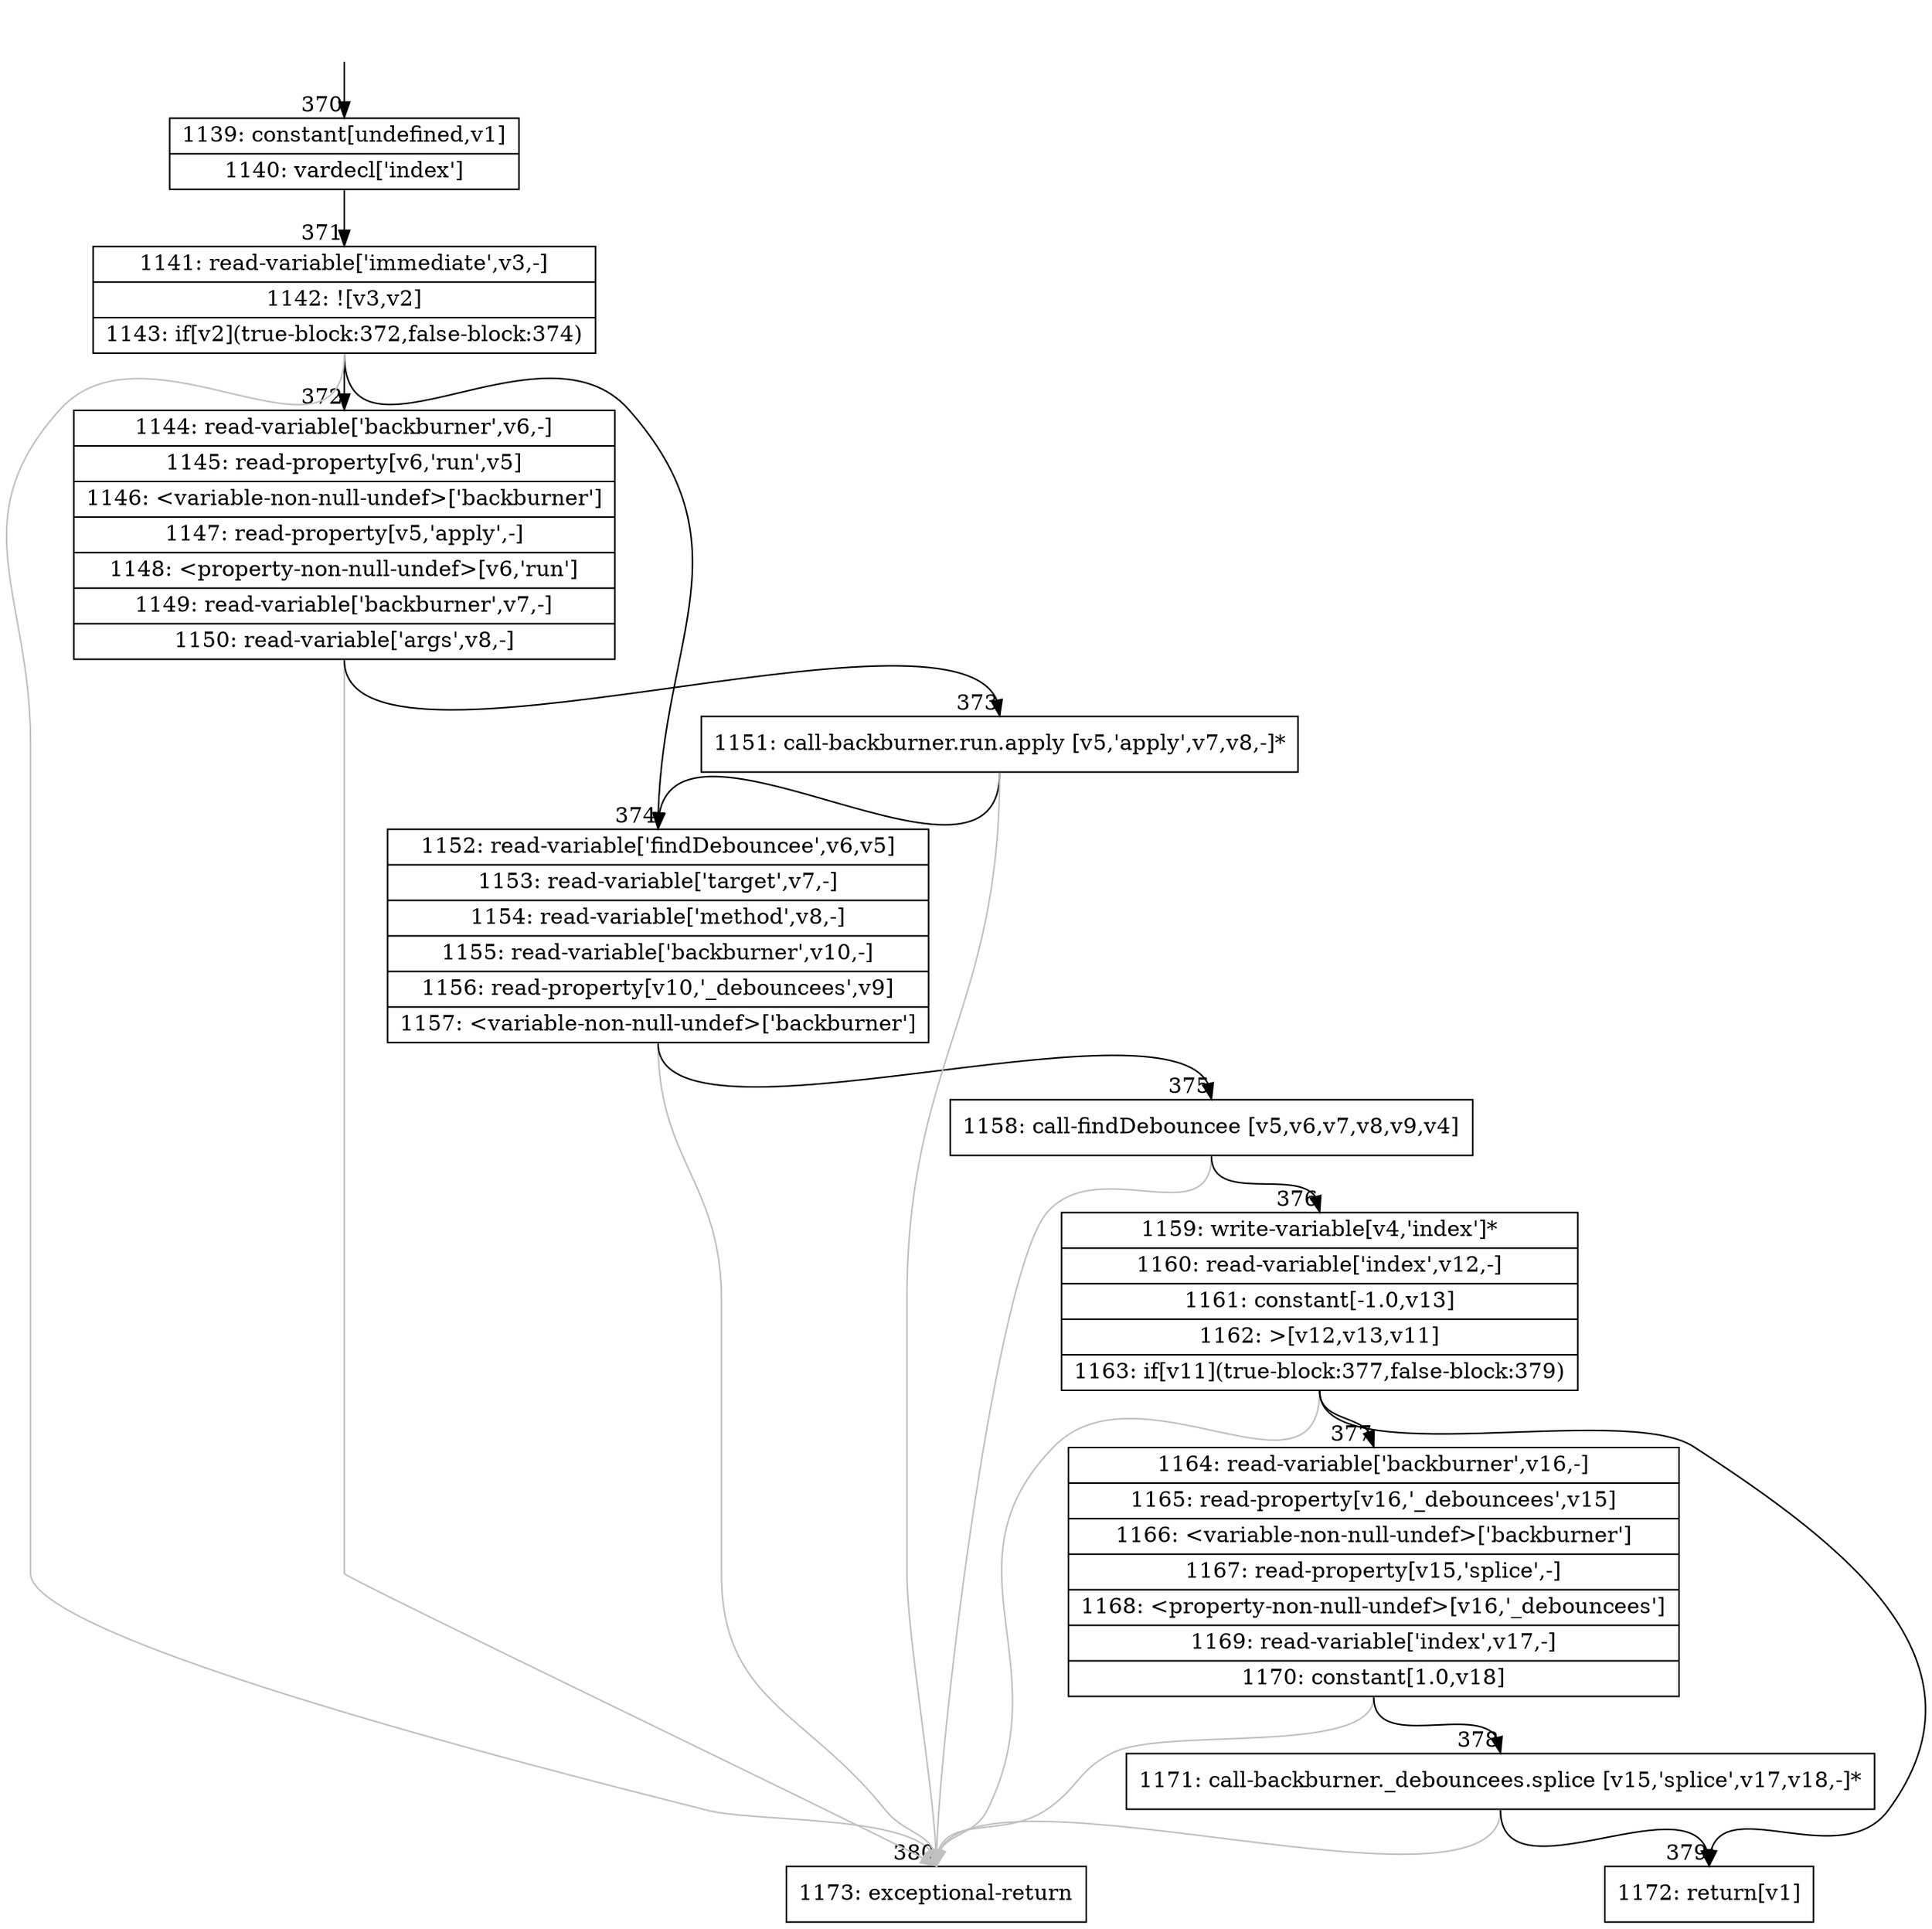 digraph {
rankdir="TD"
BB_entry20[shape=none,label=""];
BB_entry20 -> BB370 [tailport=s, headport=n, headlabel="    370"]
BB370 [shape=record label="{1139: constant[undefined,v1]|1140: vardecl['index']}" ] 
BB370 -> BB371 [tailport=s, headport=n, headlabel="      371"]
BB371 [shape=record label="{1141: read-variable['immediate',v3,-]|1142: ![v3,v2]|1143: if[v2](true-block:372,false-block:374)}" ] 
BB371 -> BB372 [tailport=s, headport=n, headlabel="      372"]
BB371 -> BB374 [tailport=s, headport=n, headlabel="      374"]
BB371 -> BB380 [tailport=s, headport=n, color=gray, headlabel="      380"]
BB372 [shape=record label="{1144: read-variable['backburner',v6,-]|1145: read-property[v6,'run',v5]|1146: \<variable-non-null-undef\>['backburner']|1147: read-property[v5,'apply',-]|1148: \<property-non-null-undef\>[v6,'run']|1149: read-variable['backburner',v7,-]|1150: read-variable['args',v8,-]}" ] 
BB372 -> BB373 [tailport=s, headport=n, headlabel="      373"]
BB372 -> BB380 [tailport=s, headport=n, color=gray]
BB373 [shape=record label="{1151: call-backburner.run.apply [v5,'apply',v7,v8,-]*}" ] 
BB373 -> BB374 [tailport=s, headport=n]
BB373 -> BB380 [tailport=s, headport=n, color=gray]
BB374 [shape=record label="{1152: read-variable['findDebouncee',v6,v5]|1153: read-variable['target',v7,-]|1154: read-variable['method',v8,-]|1155: read-variable['backburner',v10,-]|1156: read-property[v10,'_debouncees',v9]|1157: \<variable-non-null-undef\>['backburner']}" ] 
BB374 -> BB375 [tailport=s, headport=n, headlabel="      375"]
BB374 -> BB380 [tailport=s, headport=n, color=gray]
BB375 [shape=record label="{1158: call-findDebouncee [v5,v6,v7,v8,v9,v4]}" ] 
BB375 -> BB376 [tailport=s, headport=n, headlabel="      376"]
BB375 -> BB380 [tailport=s, headport=n, color=gray]
BB376 [shape=record label="{1159: write-variable[v4,'index']*|1160: read-variable['index',v12,-]|1161: constant[-1.0,v13]|1162: \>[v12,v13,v11]|1163: if[v11](true-block:377,false-block:379)}" ] 
BB376 -> BB377 [tailport=s, headport=n, headlabel="      377"]
BB376 -> BB379 [tailport=s, headport=n, headlabel="      379"]
BB376 -> BB380 [tailport=s, headport=n, color=gray]
BB377 [shape=record label="{1164: read-variable['backburner',v16,-]|1165: read-property[v16,'_debouncees',v15]|1166: \<variable-non-null-undef\>['backburner']|1167: read-property[v15,'splice',-]|1168: \<property-non-null-undef\>[v16,'_debouncees']|1169: read-variable['index',v17,-]|1170: constant[1.0,v18]}" ] 
BB377 -> BB378 [tailport=s, headport=n, headlabel="      378"]
BB377 -> BB380 [tailport=s, headport=n, color=gray]
BB378 [shape=record label="{1171: call-backburner._debouncees.splice [v15,'splice',v17,v18,-]*}" ] 
BB378 -> BB379 [tailport=s, headport=n]
BB378 -> BB380 [tailport=s, headport=n, color=gray]
BB379 [shape=record label="{1172: return[v1]}" ] 
BB380 [shape=record label="{1173: exceptional-return}" ] 
//#$~ 435
}
